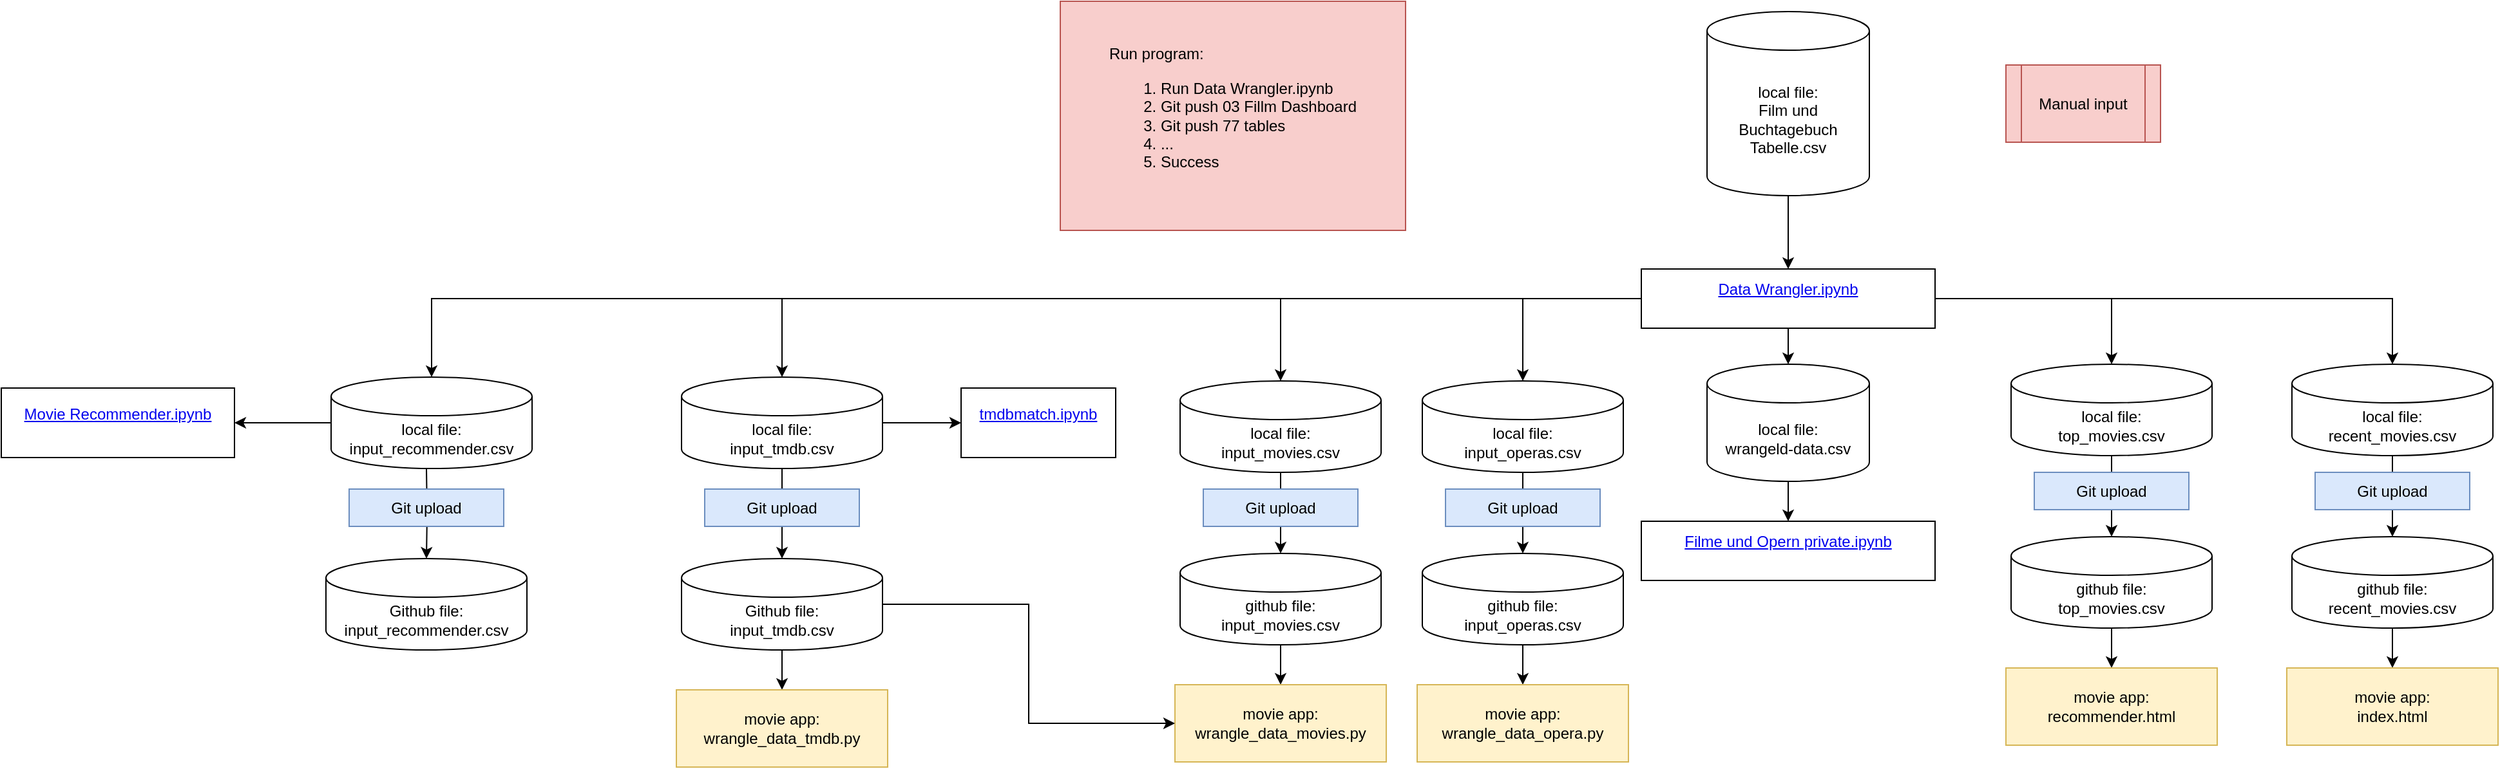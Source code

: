<mxfile version="16.5.6" type="github">
  <diagram id="Zmv_30nIT3G1Nc5Q77fU" name="Page-1">
    <mxGraphModel dx="2873" dy="1252" grid="0" gridSize="10" guides="1" tooltips="1" connect="1" arrows="1" fold="1" page="0" pageScale="1" pageWidth="827" pageHeight="1169" math="0" shadow="0">
      <root>
        <mxCell id="0" />
        <mxCell id="1" parent="0" />
        <mxCell id="QEp2L6PEctv4l-9vnAkM-6" style="edgeStyle=orthogonalEdgeStyle;rounded=0;orthogonalLoop=1;jettySize=auto;html=1;exitX=0.5;exitY=1;exitDx=0;exitDy=0;exitPerimeter=0;entryX=0.5;entryY=0;entryDx=0;entryDy=0;" edge="1" parent="1" source="Ts85mT_bDLmugQmWIPTJ-1" target="QEp2L6PEctv4l-9vnAkM-1">
          <mxGeometry relative="1" as="geometry" />
        </mxCell>
        <mxCell id="Ts85mT_bDLmugQmWIPTJ-1" value="&lt;div&gt;local file: &lt;br&gt;&lt;/div&gt;&lt;div&gt;Film und Buchtagebuch Tabelle.csv&lt;/div&gt;" style="shape=cylinder3;whiteSpace=wrap;html=1;boundedLbl=1;backgroundOutline=1;size=15;rotation=0;" parent="1" vertex="1">
          <mxGeometry x="406" y="4" width="126" height="143" as="geometry" />
        </mxCell>
        <mxCell id="Ts85mT_bDLmugQmWIPTJ-2" value="Manual input" style="shape=process;whiteSpace=wrap;html=1;backgroundOutline=1;fillColor=#f8cecc;strokeColor=#b85450;" parent="1" vertex="1">
          <mxGeometry x="638" y="45.5" width="120" height="60" as="geometry" />
        </mxCell>
        <mxCell id="Ts85mT_bDLmugQmWIPTJ-4" value="&#xa;&lt;a class=&quot;item_link&quot; href=&quot;http://localhost:8888/notebooks/01%20Filmprojekt/Filme%20und%20Opern%20private.ipynb&quot; target=&quot;_blank&quot;&gt;&lt;span class=&quot;item_name&quot;&gt;Filme und Opern private.ipynb&lt;/span&gt;&lt;/a&gt;&#xa;&#xa;" style="rounded=0;whiteSpace=wrap;html=1;" parent="1" vertex="1">
          <mxGeometry x="355" y="400" width="228" height="46" as="geometry" />
        </mxCell>
        <mxCell id="Ts85mT_bDLmugQmWIPTJ-11" style="edgeStyle=orthogonalEdgeStyle;rounded=0;orthogonalLoop=1;jettySize=auto;html=1;exitX=0.5;exitY=1;exitDx=0;exitDy=0;exitPerimeter=0;entryX=0.5;entryY=0;entryDx=0;entryDy=0;entryPerimeter=0;" parent="1" source="Ts85mT_bDLmugQmWIPTJ-7" target="Ts85mT_bDLmugQmWIPTJ-10" edge="1">
          <mxGeometry relative="1" as="geometry" />
        </mxCell>
        <mxCell id="Ts85mT_bDLmugQmWIPTJ-7" value="&lt;div&gt;local file: &lt;br&gt;&lt;/div&gt;&lt;div&gt;input_movies.csv&lt;/div&gt;" style="shape=cylinder3;whiteSpace=wrap;html=1;boundedLbl=1;backgroundOutline=1;size=15;" parent="1" vertex="1">
          <mxGeometry x="-3" y="291" width="156" height="71" as="geometry" />
        </mxCell>
        <mxCell id="Ts85mT_bDLmugQmWIPTJ-12" style="edgeStyle=orthogonalEdgeStyle;rounded=0;orthogonalLoop=1;jettySize=auto;html=1;entryX=0.5;entryY=0;entryDx=0;entryDy=0;entryPerimeter=0;" parent="1" source="Ts85mT_bDLmugQmWIPTJ-8" target="Ts85mT_bDLmugQmWIPTJ-9" edge="1">
          <mxGeometry relative="1" as="geometry" />
        </mxCell>
        <mxCell id="Ts85mT_bDLmugQmWIPTJ-8" value="&lt;div&gt;local file: &lt;br&gt;&lt;/div&gt;&lt;div&gt;input_operas.csv&lt;/div&gt;" style="shape=cylinder3;whiteSpace=wrap;html=1;boundedLbl=1;backgroundOutline=1;size=15;" parent="1" vertex="1">
          <mxGeometry x="185" y="291" width="156" height="71" as="geometry" />
        </mxCell>
        <mxCell id="Ts85mT_bDLmugQmWIPTJ-22" style="edgeStyle=orthogonalEdgeStyle;rounded=0;orthogonalLoop=1;jettySize=auto;html=1;entryX=0.5;entryY=0;entryDx=0;entryDy=0;" parent="1" source="Ts85mT_bDLmugQmWIPTJ-9" target="Ts85mT_bDLmugQmWIPTJ-21" edge="1">
          <mxGeometry relative="1" as="geometry" />
        </mxCell>
        <mxCell id="Ts85mT_bDLmugQmWIPTJ-9" value="&lt;div&gt;github file: &lt;br&gt;&lt;/div&gt;&lt;div&gt;input_operas.csv&lt;/div&gt;" style="shape=cylinder3;whiteSpace=wrap;html=1;boundedLbl=1;backgroundOutline=1;size=15;" parent="1" vertex="1">
          <mxGeometry x="185" y="425" width="156" height="71" as="geometry" />
        </mxCell>
        <mxCell id="Ts85mT_bDLmugQmWIPTJ-18" style="edgeStyle=orthogonalEdgeStyle;rounded=0;orthogonalLoop=1;jettySize=auto;html=1;entryX=0.5;entryY=0;entryDx=0;entryDy=0;" parent="1" source="Ts85mT_bDLmugQmWIPTJ-10" target="Ts85mT_bDLmugQmWIPTJ-17" edge="1">
          <mxGeometry relative="1" as="geometry">
            <mxPoint x="75" y="550" as="targetPoint" />
          </mxGeometry>
        </mxCell>
        <mxCell id="Ts85mT_bDLmugQmWIPTJ-10" value="&lt;div&gt;github file: &lt;br&gt;&lt;/div&gt;&lt;div&gt;input_movies.csv&lt;/div&gt;" style="shape=cylinder3;whiteSpace=wrap;html=1;boundedLbl=1;backgroundOutline=1;size=15;" parent="1" vertex="1">
          <mxGeometry x="-3" y="425" width="156" height="71" as="geometry" />
        </mxCell>
        <mxCell id="Ts85mT_bDLmugQmWIPTJ-17" value="movie app:&lt;br&gt;&lt;div&gt;wrangle_data_movies.py&lt;/div&gt;" style="rounded=0;whiteSpace=wrap;html=1;fillColor=#fff2cc;strokeColor=#d6b656;" parent="1" vertex="1">
          <mxGeometry x="-7" y="527" width="164" height="60" as="geometry" />
        </mxCell>
        <mxCell id="Ts85mT_bDLmugQmWIPTJ-19" value="Git upload" style="rounded=0;whiteSpace=wrap;html=1;fillColor=#dae8fc;strokeColor=#6c8ebf;" parent="1" vertex="1">
          <mxGeometry x="15" y="375" width="120" height="29" as="geometry" />
        </mxCell>
        <mxCell id="Ts85mT_bDLmugQmWIPTJ-20" value="Git upload" style="rounded=0;whiteSpace=wrap;html=1;fillColor=#dae8fc;strokeColor=#6c8ebf;" parent="1" vertex="1">
          <mxGeometry x="203" y="375" width="120" height="29" as="geometry" />
        </mxCell>
        <mxCell id="Ts85mT_bDLmugQmWIPTJ-21" value="movie app:&lt;br&gt;&lt;div&gt;wrangle_data_opera.py&lt;/div&gt;" style="rounded=0;whiteSpace=wrap;html=1;fillColor=#fff2cc;strokeColor=#d6b656;" parent="1" vertex="1">
          <mxGeometry x="181" y="527" width="164" height="60" as="geometry" />
        </mxCell>
        <mxCell id="Ts85mT_bDLmugQmWIPTJ-23" value="&#xa;&lt;i class=&quot;item_icon running_notebook_icon icon-fixed-width&quot;&gt;&lt;/i&gt;&lt;a class=&quot;item_link&quot; href=&quot;http://localhost:8888/notebooks/01%20Filmprojekt/tmdbmatch.ipynb&quot; target=&quot;_blank&quot;&gt;&lt;span class=&quot;item_name&quot;&gt;tmdbmatch.ipynb&lt;/span&gt;&lt;/a&gt;&#xa;&#xa;" style="rounded=0;whiteSpace=wrap;html=1;" parent="1" vertex="1">
          <mxGeometry x="-173" y="296.5" width="120" height="54" as="geometry" />
        </mxCell>
        <mxCell id="Ts85mT_bDLmugQmWIPTJ-31" style="edgeStyle=orthogonalEdgeStyle;rounded=0;orthogonalLoop=1;jettySize=auto;html=1;entryX=0.5;entryY=0;entryDx=0;entryDy=0;entryPerimeter=0;" parent="1" source="Ts85mT_bDLmugQmWIPTJ-25" target="Ts85mT_bDLmugQmWIPTJ-30" edge="1">
          <mxGeometry relative="1" as="geometry" />
        </mxCell>
        <mxCell id="QEp2L6PEctv4l-9vnAkM-15" style="edgeStyle=orthogonalEdgeStyle;rounded=0;orthogonalLoop=1;jettySize=auto;html=1;entryX=0;entryY=0.5;entryDx=0;entryDy=0;" edge="1" parent="1" source="Ts85mT_bDLmugQmWIPTJ-25" target="Ts85mT_bDLmugQmWIPTJ-23">
          <mxGeometry relative="1" as="geometry" />
        </mxCell>
        <mxCell id="Ts85mT_bDLmugQmWIPTJ-25" value="&lt;div&gt;local file: &lt;br&gt;&lt;/div&gt;&lt;div&gt;input_tmdb.csv&lt;/div&gt;" style="shape=cylinder3;whiteSpace=wrap;html=1;boundedLbl=1;backgroundOutline=1;size=15;" parent="1" vertex="1">
          <mxGeometry x="-390" y="288" width="156" height="71" as="geometry" />
        </mxCell>
        <mxCell id="Ts85mT_bDLmugQmWIPTJ-34" style="edgeStyle=orthogonalEdgeStyle;rounded=0;orthogonalLoop=1;jettySize=auto;html=1;entryX=0.5;entryY=0;entryDx=0;entryDy=0;" parent="1" source="Ts85mT_bDLmugQmWIPTJ-30" target="Ts85mT_bDLmugQmWIPTJ-33" edge="1">
          <mxGeometry relative="1" as="geometry" />
        </mxCell>
        <mxCell id="Ts85mT_bDLmugQmWIPTJ-52" style="edgeStyle=orthogonalEdgeStyle;rounded=0;orthogonalLoop=1;jettySize=auto;html=1;entryX=0;entryY=0.5;entryDx=0;entryDy=0;" parent="1" source="Ts85mT_bDLmugQmWIPTJ-30" target="Ts85mT_bDLmugQmWIPTJ-17" edge="1">
          <mxGeometry relative="1" as="geometry" />
        </mxCell>
        <mxCell id="Ts85mT_bDLmugQmWIPTJ-30" value="&lt;div&gt;Github file: &lt;br&gt;&lt;/div&gt;&lt;div&gt;input_tmdb.csv&lt;/div&gt;" style="shape=cylinder3;whiteSpace=wrap;html=1;boundedLbl=1;backgroundOutline=1;size=15;" parent="1" vertex="1">
          <mxGeometry x="-390" y="429" width="156" height="71" as="geometry" />
        </mxCell>
        <mxCell id="Ts85mT_bDLmugQmWIPTJ-32" value="Git upload" style="rounded=0;whiteSpace=wrap;html=1;fillColor=#dae8fc;strokeColor=#6c8ebf;" parent="1" vertex="1">
          <mxGeometry x="-372" y="375" width="120" height="29" as="geometry" />
        </mxCell>
        <mxCell id="Ts85mT_bDLmugQmWIPTJ-33" value="movie app:&lt;br&gt;&lt;div&gt;wrangle_data_tmdb.py&lt;/div&gt;" style="rounded=0;whiteSpace=wrap;html=1;fillColor=#fff2cc;strokeColor=#d6b656;" parent="1" vertex="1">
          <mxGeometry x="-394" y="531" width="164" height="60" as="geometry" />
        </mxCell>
        <mxCell id="Ts85mT_bDLmugQmWIPTJ-38" style="edgeStyle=orthogonalEdgeStyle;rounded=0;orthogonalLoop=1;jettySize=auto;html=1;" parent="1" source="Ts85mT_bDLmugQmWIPTJ-35" target="Ts85mT_bDLmugQmWIPTJ-37" edge="1">
          <mxGeometry relative="1" as="geometry" />
        </mxCell>
        <mxCell id="Ts85mT_bDLmugQmWIPTJ-35" value="&lt;div&gt;local file: &lt;br&gt;&lt;/div&gt;&lt;div&gt;top_movies.csv&lt;/div&gt;" style="shape=cylinder3;whiteSpace=wrap;html=1;boundedLbl=1;backgroundOutline=1;size=15;" parent="1" vertex="1">
          <mxGeometry x="642" y="278" width="156" height="71" as="geometry" />
        </mxCell>
        <mxCell id="Ts85mT_bDLmugQmWIPTJ-41" style="edgeStyle=orthogonalEdgeStyle;rounded=0;orthogonalLoop=1;jettySize=auto;html=1;entryX=0.5;entryY=0;entryDx=0;entryDy=0;" parent="1" source="Ts85mT_bDLmugQmWIPTJ-37" target="Ts85mT_bDLmugQmWIPTJ-40" edge="1">
          <mxGeometry relative="1" as="geometry" />
        </mxCell>
        <mxCell id="Ts85mT_bDLmugQmWIPTJ-37" value="&lt;div&gt;github file:&lt;br&gt;&lt;/div&gt;&lt;div&gt;top_movies.csv&lt;/div&gt;" style="shape=cylinder3;whiteSpace=wrap;html=1;boundedLbl=1;backgroundOutline=1;size=15;" parent="1" vertex="1">
          <mxGeometry x="642" y="412" width="156" height="71" as="geometry" />
        </mxCell>
        <mxCell id="Ts85mT_bDLmugQmWIPTJ-39" value="Git upload" style="rounded=0;whiteSpace=wrap;html=1;fillColor=#dae8fc;strokeColor=#6c8ebf;" parent="1" vertex="1">
          <mxGeometry x="660" y="362" width="120" height="29" as="geometry" />
        </mxCell>
        <mxCell id="Ts85mT_bDLmugQmWIPTJ-40" value="movie app:&lt;br&gt;&lt;div&gt;recommender.html&lt;/div&gt;" style="rounded=0;whiteSpace=wrap;html=1;fillColor=#fff2cc;strokeColor=#d6b656;" parent="1" vertex="1">
          <mxGeometry x="638" y="514" width="164" height="60" as="geometry" />
        </mxCell>
        <mxCell id="Ts85mT_bDLmugQmWIPTJ-42" style="edgeStyle=orthogonalEdgeStyle;rounded=0;orthogonalLoop=1;jettySize=auto;html=1;" parent="1" source="Ts85mT_bDLmugQmWIPTJ-43" target="Ts85mT_bDLmugQmWIPTJ-45" edge="1">
          <mxGeometry relative="1" as="geometry" />
        </mxCell>
        <mxCell id="Ts85mT_bDLmugQmWIPTJ-43" value="&lt;div&gt;local file: &lt;br&gt;&lt;/div&gt;&lt;div&gt;recent_movies.csv&lt;/div&gt;" style="shape=cylinder3;whiteSpace=wrap;html=1;boundedLbl=1;backgroundOutline=1;size=15;" parent="1" vertex="1">
          <mxGeometry x="860" y="278" width="156" height="71" as="geometry" />
        </mxCell>
        <mxCell id="Ts85mT_bDLmugQmWIPTJ-44" style="edgeStyle=orthogonalEdgeStyle;rounded=0;orthogonalLoop=1;jettySize=auto;html=1;entryX=0.5;entryY=0;entryDx=0;entryDy=0;" parent="1" source="Ts85mT_bDLmugQmWIPTJ-45" target="Ts85mT_bDLmugQmWIPTJ-47" edge="1">
          <mxGeometry relative="1" as="geometry" />
        </mxCell>
        <mxCell id="Ts85mT_bDLmugQmWIPTJ-45" value="&lt;div&gt;github file:&lt;br&gt;&lt;/div&gt;&lt;div&gt;&lt;div&gt;recent_movies.csv&lt;/div&gt;&lt;/div&gt;" style="shape=cylinder3;whiteSpace=wrap;html=1;boundedLbl=1;backgroundOutline=1;size=15;" parent="1" vertex="1">
          <mxGeometry x="860" y="412" width="156" height="71" as="geometry" />
        </mxCell>
        <mxCell id="Ts85mT_bDLmugQmWIPTJ-46" value="Git upload" style="rounded=0;whiteSpace=wrap;html=1;fillColor=#dae8fc;strokeColor=#6c8ebf;" parent="1" vertex="1">
          <mxGeometry x="878" y="362" width="120" height="29" as="geometry" />
        </mxCell>
        <mxCell id="Ts85mT_bDLmugQmWIPTJ-47" value="movie app:&lt;br&gt;&lt;div&gt;index.html&lt;/div&gt;" style="rounded=0;whiteSpace=wrap;html=1;fillColor=#fff2cc;strokeColor=#d6b656;" parent="1" vertex="1">
          <mxGeometry x="856" y="514" width="164" height="60" as="geometry" />
        </mxCell>
        <mxCell id="Ts85mT_bDLmugQmWIPTJ-50" value="&#xa;&lt;a class=&quot;item_link&quot; href=&quot;http://localhost:8888/notebooks/01%20Filmprojekt/Movie%20Recommender.ipynb&quot; target=&quot;_blank&quot;&gt;&lt;span class=&quot;item_name&quot;&gt;Movie Recommender.ipynb&lt;/span&gt;&lt;/a&gt;&#xa;&#xa;" style="rounded=0;whiteSpace=wrap;html=1;" parent="1" vertex="1">
          <mxGeometry x="-918" y="296.5" width="181" height="54" as="geometry" />
        </mxCell>
        <mxCell id="Ts85mT_bDLmugQmWIPTJ-54" value="&lt;div align=&quot;left&quot;&gt;Run program: &lt;br&gt;&lt;/div&gt;&lt;div align=&quot;left&quot;&gt;&lt;ol&gt;&lt;li&gt;Run Data Wrangler.ipynb&lt;/li&gt;&lt;li&gt;Git push 03 Fillm Dashboard&lt;/li&gt;&lt;li&gt;Git push 77 tables&lt;/li&gt;&lt;li&gt;...&lt;/li&gt;&lt;li&gt;Success&lt;br&gt;&lt;/li&gt;&lt;/ol&gt;&lt;/div&gt;" style="rounded=0;whiteSpace=wrap;html=1;fillColor=#f8cecc;strokeColor=#b85450;" parent="1" vertex="1">
          <mxGeometry x="-96" y="-4" width="268" height="178" as="geometry" />
        </mxCell>
        <mxCell id="QEp2L6PEctv4l-9vnAkM-7" style="edgeStyle=orthogonalEdgeStyle;rounded=0;orthogonalLoop=1;jettySize=auto;html=1;entryX=0.5;entryY=0;entryDx=0;entryDy=0;entryPerimeter=0;" edge="1" parent="1" source="QEp2L6PEctv4l-9vnAkM-1" target="QEp2L6PEctv4l-9vnAkM-2">
          <mxGeometry relative="1" as="geometry" />
        </mxCell>
        <mxCell id="QEp2L6PEctv4l-9vnAkM-9" style="edgeStyle=orthogonalEdgeStyle;rounded=0;orthogonalLoop=1;jettySize=auto;html=1;entryX=0.5;entryY=0;entryDx=0;entryDy=0;entryPerimeter=0;" edge="1" parent="1" source="QEp2L6PEctv4l-9vnAkM-1" target="Ts85mT_bDLmugQmWIPTJ-8">
          <mxGeometry relative="1" as="geometry" />
        </mxCell>
        <mxCell id="QEp2L6PEctv4l-9vnAkM-10" style="edgeStyle=orthogonalEdgeStyle;rounded=0;orthogonalLoop=1;jettySize=auto;html=1;entryX=0.5;entryY=0;entryDx=0;entryDy=0;entryPerimeter=0;" edge="1" parent="1" source="QEp2L6PEctv4l-9vnAkM-1" target="Ts85mT_bDLmugQmWIPTJ-7">
          <mxGeometry relative="1" as="geometry" />
        </mxCell>
        <mxCell id="QEp2L6PEctv4l-9vnAkM-11" style="edgeStyle=orthogonalEdgeStyle;rounded=0;orthogonalLoop=1;jettySize=auto;html=1;entryX=0.5;entryY=0;entryDx=0;entryDy=0;entryPerimeter=0;" edge="1" parent="1" source="QEp2L6PEctv4l-9vnAkM-1" target="Ts85mT_bDLmugQmWIPTJ-35">
          <mxGeometry relative="1" as="geometry" />
        </mxCell>
        <mxCell id="QEp2L6PEctv4l-9vnAkM-12" style="edgeStyle=orthogonalEdgeStyle;rounded=0;orthogonalLoop=1;jettySize=auto;html=1;entryX=0.5;entryY=0;entryDx=0;entryDy=0;entryPerimeter=0;" edge="1" parent="1" source="QEp2L6PEctv4l-9vnAkM-1" target="Ts85mT_bDLmugQmWIPTJ-43">
          <mxGeometry relative="1" as="geometry" />
        </mxCell>
        <mxCell id="QEp2L6PEctv4l-9vnAkM-13" style="edgeStyle=orthogonalEdgeStyle;rounded=0;orthogonalLoop=1;jettySize=auto;html=1;" edge="1" parent="1" source="QEp2L6PEctv4l-9vnAkM-1" target="Ts85mT_bDLmugQmWIPTJ-25">
          <mxGeometry relative="1" as="geometry" />
        </mxCell>
        <mxCell id="QEp2L6PEctv4l-9vnAkM-18" style="edgeStyle=orthogonalEdgeStyle;rounded=0;orthogonalLoop=1;jettySize=auto;html=1;entryX=0.5;entryY=0;entryDx=0;entryDy=0;entryPerimeter=0;" edge="1" parent="1" source="QEp2L6PEctv4l-9vnAkM-1" target="QEp2L6PEctv4l-9vnAkM-17">
          <mxGeometry relative="1" as="geometry" />
        </mxCell>
        <mxCell id="QEp2L6PEctv4l-9vnAkM-1" value="&#xa;&lt;a class=&quot;item_link&quot; href=&quot;http://localhost:8888/notebooks/01%20Filmprojekt/Data%20Wrangler.ipynb&quot; target=&quot;_blank&quot;&gt;&lt;span class=&quot;item_name&quot;&gt;Data Wrangler.ipynb&lt;/span&gt;&lt;/a&gt;&#xa;&#xa;" style="rounded=0;whiteSpace=wrap;html=1;" vertex="1" parent="1">
          <mxGeometry x="355" y="204" width="228" height="46" as="geometry" />
        </mxCell>
        <mxCell id="QEp2L6PEctv4l-9vnAkM-8" style="edgeStyle=orthogonalEdgeStyle;rounded=0;orthogonalLoop=1;jettySize=auto;html=1;entryX=0.5;entryY=0;entryDx=0;entryDy=0;" edge="1" parent="1" source="QEp2L6PEctv4l-9vnAkM-2" target="Ts85mT_bDLmugQmWIPTJ-4">
          <mxGeometry relative="1" as="geometry" />
        </mxCell>
        <mxCell id="QEp2L6PEctv4l-9vnAkM-2" value="&lt;div&gt;local file: &lt;br&gt;&lt;/div&gt;&lt;div&gt;wrangeld-data.csv&lt;br&gt;&lt;/div&gt;" style="shape=cylinder3;whiteSpace=wrap;html=1;boundedLbl=1;backgroundOutline=1;size=15;rotation=0;" vertex="1" parent="1">
          <mxGeometry x="406" y="278" width="126" height="91" as="geometry" />
        </mxCell>
        <mxCell id="QEp2L6PEctv4l-9vnAkM-23" style="edgeStyle=orthogonalEdgeStyle;rounded=0;orthogonalLoop=1;jettySize=auto;html=1;entryX=1;entryY=0.5;entryDx=0;entryDy=0;" edge="1" parent="1" source="QEp2L6PEctv4l-9vnAkM-17" target="Ts85mT_bDLmugQmWIPTJ-50">
          <mxGeometry relative="1" as="geometry" />
        </mxCell>
        <mxCell id="QEp2L6PEctv4l-9vnAkM-17" value="&lt;div&gt;local file: &lt;br&gt;&lt;/div&gt;&lt;div&gt;input_recommender.csv&lt;/div&gt;" style="shape=cylinder3;whiteSpace=wrap;html=1;boundedLbl=1;backgroundOutline=1;size=15;" vertex="1" parent="1">
          <mxGeometry x="-662" y="288" width="156" height="71" as="geometry" />
        </mxCell>
        <mxCell id="QEp2L6PEctv4l-9vnAkM-19" style="edgeStyle=orthogonalEdgeStyle;rounded=0;orthogonalLoop=1;jettySize=auto;html=1;entryX=0.5;entryY=0;entryDx=0;entryDy=0;entryPerimeter=0;" edge="1" parent="1" target="QEp2L6PEctv4l-9vnAkM-20">
          <mxGeometry relative="1" as="geometry">
            <mxPoint x="-588" y="359" as="sourcePoint" />
          </mxGeometry>
        </mxCell>
        <mxCell id="QEp2L6PEctv4l-9vnAkM-20" value="&lt;div&gt;Github file: &lt;br&gt;&lt;/div&gt;&lt;div&gt;input_recommender.csv&lt;/div&gt;" style="shape=cylinder3;whiteSpace=wrap;html=1;boundedLbl=1;backgroundOutline=1;size=15;" vertex="1" parent="1">
          <mxGeometry x="-666" y="429" width="156" height="71" as="geometry" />
        </mxCell>
        <mxCell id="QEp2L6PEctv4l-9vnAkM-21" value="Git upload" style="rounded=0;whiteSpace=wrap;html=1;fillColor=#dae8fc;strokeColor=#6c8ebf;" vertex="1" parent="1">
          <mxGeometry x="-648" y="375" width="120" height="29" as="geometry" />
        </mxCell>
      </root>
    </mxGraphModel>
  </diagram>
</mxfile>

